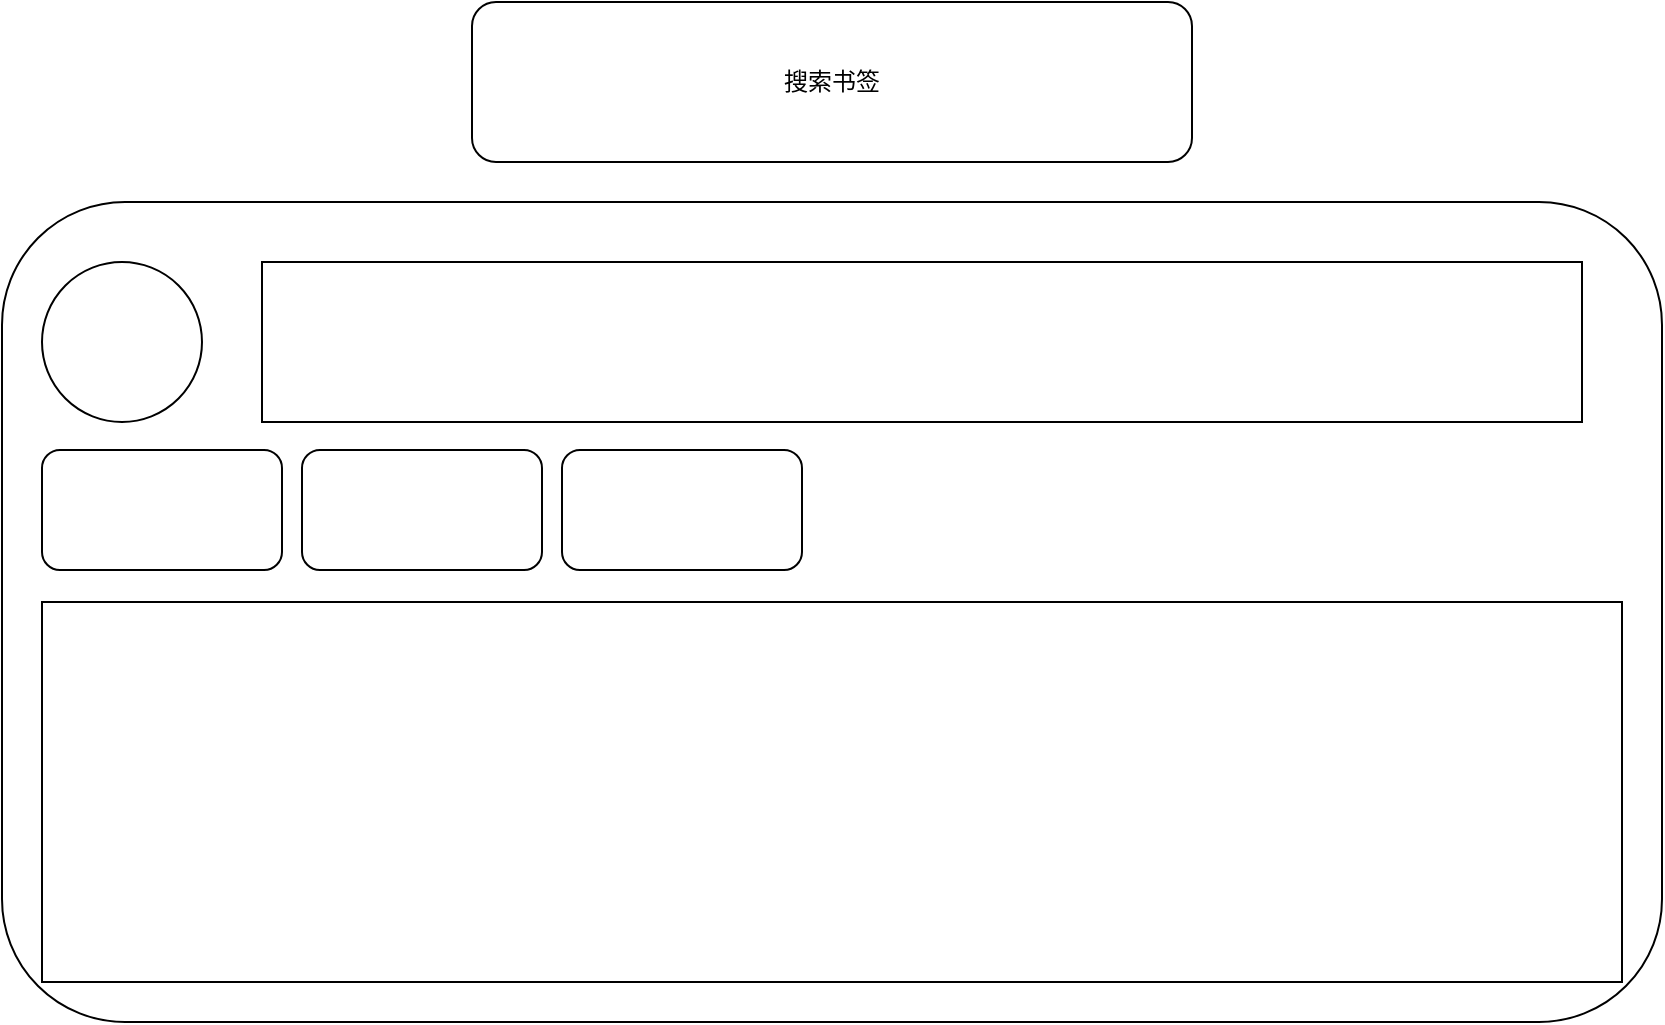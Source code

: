 <mxfile version="15.5.8" type="github">
  <diagram id="aRK7ry7Vw7kddJRDzl9W" name="UI">
    <mxGraphModel dx="1783" dy="967" grid="1" gridSize="10" guides="1" tooltips="1" connect="1" arrows="1" fold="1" page="1" pageScale="1" pageWidth="850" pageHeight="1100" math="0" shadow="0">
      <root>
        <mxCell id="0" />
        <mxCell id="1" parent="0" />
        <mxCell id="YDp-9JB8X0HaDfjWAzUJ-1" value="搜索书签" style="rounded=1;whiteSpace=wrap;html=1;perimeter=rectanglePerimeter;sketch=0;" vertex="1" parent="1">
          <mxGeometry x="245" y="110" width="360" height="80" as="geometry" />
        </mxCell>
        <mxCell id="YDp-9JB8X0HaDfjWAzUJ-2" value="" style="rounded=1;whiteSpace=wrap;html=1;sketch=0;" vertex="1" parent="1">
          <mxGeometry x="10" y="210" width="830" height="410" as="geometry" />
        </mxCell>
        <mxCell id="YDp-9JB8X0HaDfjWAzUJ-4" value="" style="ellipse;whiteSpace=wrap;html=1;aspect=fixed;rounded=1;sketch=0;" vertex="1" parent="1">
          <mxGeometry x="30" y="240" width="80" height="80" as="geometry" />
        </mxCell>
        <mxCell id="YDp-9JB8X0HaDfjWAzUJ-5" value="" style="rounded=0;whiteSpace=wrap;html=1;sketch=0;" vertex="1" parent="1">
          <mxGeometry x="140" y="240" width="660" height="80" as="geometry" />
        </mxCell>
        <mxCell id="YDp-9JB8X0HaDfjWAzUJ-6" value="" style="rounded=0;whiteSpace=wrap;html=1;sketch=0;" vertex="1" parent="1">
          <mxGeometry x="30" y="410" width="790" height="190" as="geometry" />
        </mxCell>
        <mxCell id="YDp-9JB8X0HaDfjWAzUJ-7" value="" style="rounded=1;whiteSpace=wrap;html=1;sketch=0;" vertex="1" parent="1">
          <mxGeometry x="30" y="334" width="120" height="60" as="geometry" />
        </mxCell>
        <mxCell id="YDp-9JB8X0HaDfjWAzUJ-8" value="" style="rounded=1;whiteSpace=wrap;html=1;sketch=0;" vertex="1" parent="1">
          <mxGeometry x="160" y="334" width="120" height="60" as="geometry" />
        </mxCell>
        <mxCell id="YDp-9JB8X0HaDfjWAzUJ-9" value="" style="rounded=1;whiteSpace=wrap;html=1;sketch=0;" vertex="1" parent="1">
          <mxGeometry x="290" y="334" width="120" height="60" as="geometry" />
        </mxCell>
      </root>
    </mxGraphModel>
  </diagram>
</mxfile>
